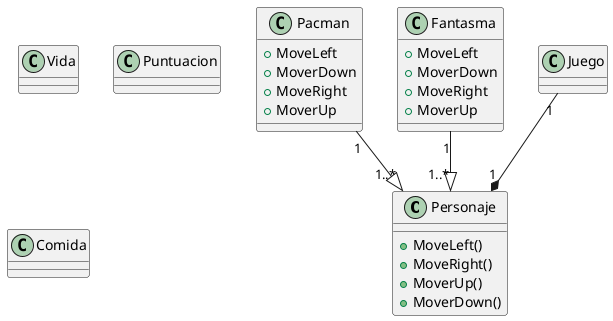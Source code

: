 @startuml Pacman 

class Personaje{
    + MoveLeft()
    + MoveRight()
    + MoverUp()
    + MoverDown()
}

class Pacman{
    +MoveLeft
    +MoverDown
    +MoveRight
    +MoverUp
}

class Fantasma{
    +MoveLeft
    +MoverDown
    +MoveRight
    +MoverUp
}
class Vida
class Puntuacion
class Comida
class Juego


 Juego "1" --* "1" Personaje 
 Pacman "1" --|> "1..*" Personaje
 Fantasma "1" --|> "1..*" Personaje
 
 @enduml